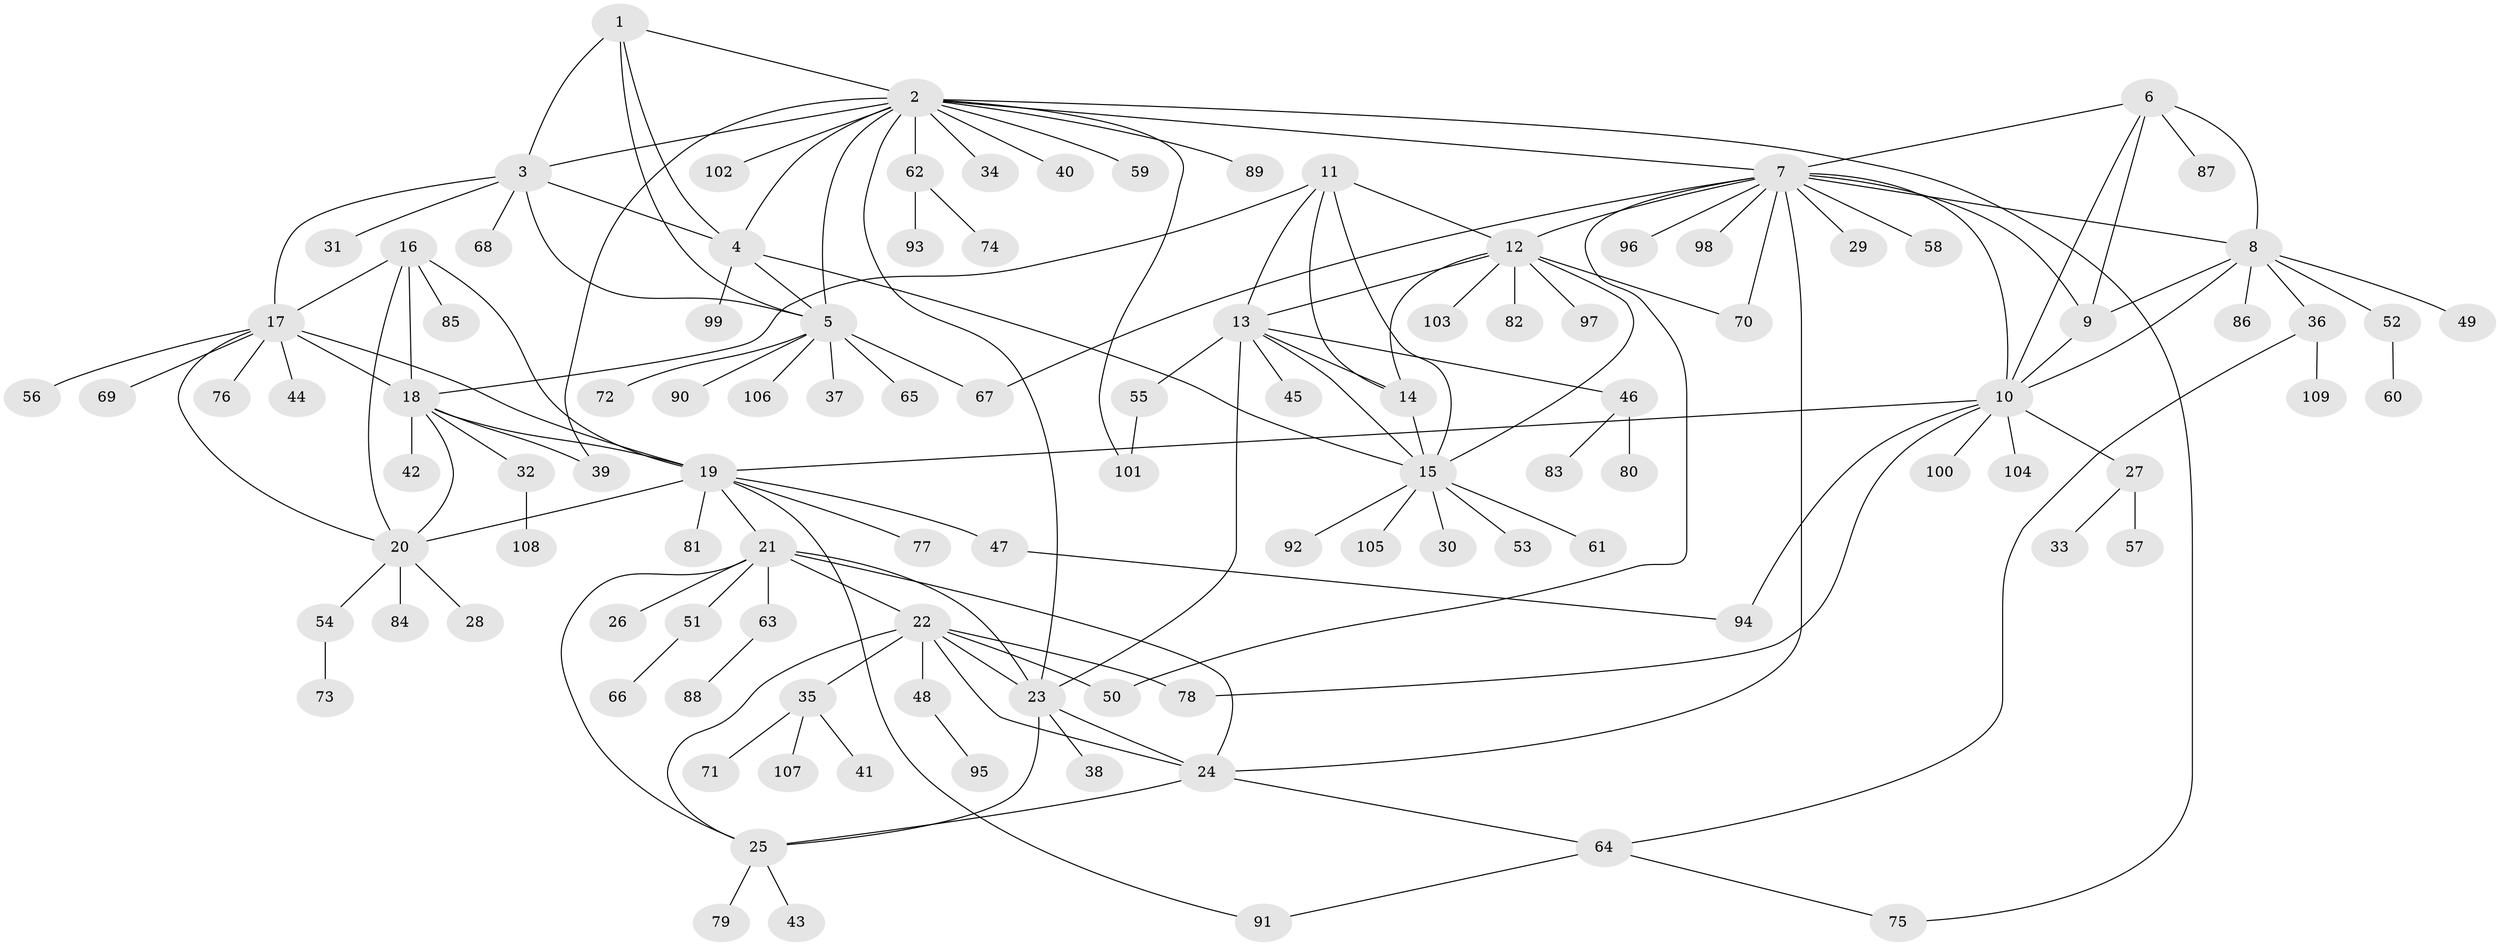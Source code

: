 // coarse degree distribution, {4: 0.06493506493506493, 14: 0.012987012987012988, 6: 0.05194805194805195, 5: 0.03896103896103896, 9: 0.06493506493506493, 13: 0.012987012987012988, 7: 0.025974025974025976, 8: 0.012987012987012988, 3: 0.05194805194805195, 2: 0.15584415584415584, 1: 0.5064935064935064}
// Generated by graph-tools (version 1.1) at 2025/52/03/04/25 22:52:15]
// undirected, 109 vertices, 154 edges
graph export_dot {
  node [color=gray90,style=filled];
  1;
  2;
  3;
  4;
  5;
  6;
  7;
  8;
  9;
  10;
  11;
  12;
  13;
  14;
  15;
  16;
  17;
  18;
  19;
  20;
  21;
  22;
  23;
  24;
  25;
  26;
  27;
  28;
  29;
  30;
  31;
  32;
  33;
  34;
  35;
  36;
  37;
  38;
  39;
  40;
  41;
  42;
  43;
  44;
  45;
  46;
  47;
  48;
  49;
  50;
  51;
  52;
  53;
  54;
  55;
  56;
  57;
  58;
  59;
  60;
  61;
  62;
  63;
  64;
  65;
  66;
  67;
  68;
  69;
  70;
  71;
  72;
  73;
  74;
  75;
  76;
  77;
  78;
  79;
  80;
  81;
  82;
  83;
  84;
  85;
  86;
  87;
  88;
  89;
  90;
  91;
  92;
  93;
  94;
  95;
  96;
  97;
  98;
  99;
  100;
  101;
  102;
  103;
  104;
  105;
  106;
  107;
  108;
  109;
  1 -- 2;
  1 -- 3;
  1 -- 4;
  1 -- 5;
  2 -- 3;
  2 -- 4;
  2 -- 5;
  2 -- 7;
  2 -- 23;
  2 -- 34;
  2 -- 39;
  2 -- 40;
  2 -- 59;
  2 -- 62;
  2 -- 75;
  2 -- 89;
  2 -- 101;
  2 -- 102;
  3 -- 4;
  3 -- 5;
  3 -- 17;
  3 -- 31;
  3 -- 68;
  4 -- 5;
  4 -- 15;
  4 -- 99;
  5 -- 37;
  5 -- 65;
  5 -- 67;
  5 -- 72;
  5 -- 90;
  5 -- 106;
  6 -- 7;
  6 -- 8;
  6 -- 9;
  6 -- 10;
  6 -- 87;
  7 -- 8;
  7 -- 9;
  7 -- 10;
  7 -- 12;
  7 -- 24;
  7 -- 29;
  7 -- 50;
  7 -- 58;
  7 -- 67;
  7 -- 70;
  7 -- 96;
  7 -- 98;
  8 -- 9;
  8 -- 10;
  8 -- 36;
  8 -- 49;
  8 -- 52;
  8 -- 86;
  9 -- 10;
  10 -- 19;
  10 -- 27;
  10 -- 78;
  10 -- 94;
  10 -- 100;
  10 -- 104;
  11 -- 12;
  11 -- 13;
  11 -- 14;
  11 -- 15;
  11 -- 18;
  12 -- 13;
  12 -- 14;
  12 -- 15;
  12 -- 70;
  12 -- 82;
  12 -- 97;
  12 -- 103;
  13 -- 14;
  13 -- 15;
  13 -- 23;
  13 -- 45;
  13 -- 46;
  13 -- 55;
  14 -- 15;
  15 -- 30;
  15 -- 53;
  15 -- 61;
  15 -- 92;
  15 -- 105;
  16 -- 17;
  16 -- 18;
  16 -- 19;
  16 -- 20;
  16 -- 85;
  17 -- 18;
  17 -- 19;
  17 -- 20;
  17 -- 44;
  17 -- 56;
  17 -- 69;
  17 -- 76;
  18 -- 19;
  18 -- 20;
  18 -- 32;
  18 -- 39;
  18 -- 42;
  19 -- 20;
  19 -- 21;
  19 -- 47;
  19 -- 77;
  19 -- 81;
  19 -- 91;
  20 -- 28;
  20 -- 54;
  20 -- 84;
  21 -- 22;
  21 -- 23;
  21 -- 24;
  21 -- 25;
  21 -- 26;
  21 -- 51;
  21 -- 63;
  22 -- 23;
  22 -- 24;
  22 -- 25;
  22 -- 35;
  22 -- 48;
  22 -- 50;
  22 -- 78;
  23 -- 24;
  23 -- 25;
  23 -- 38;
  24 -- 25;
  24 -- 64;
  25 -- 43;
  25 -- 79;
  27 -- 33;
  27 -- 57;
  32 -- 108;
  35 -- 41;
  35 -- 71;
  35 -- 107;
  36 -- 64;
  36 -- 109;
  46 -- 80;
  46 -- 83;
  47 -- 94;
  48 -- 95;
  51 -- 66;
  52 -- 60;
  54 -- 73;
  55 -- 101;
  62 -- 74;
  62 -- 93;
  63 -- 88;
  64 -- 75;
  64 -- 91;
}
